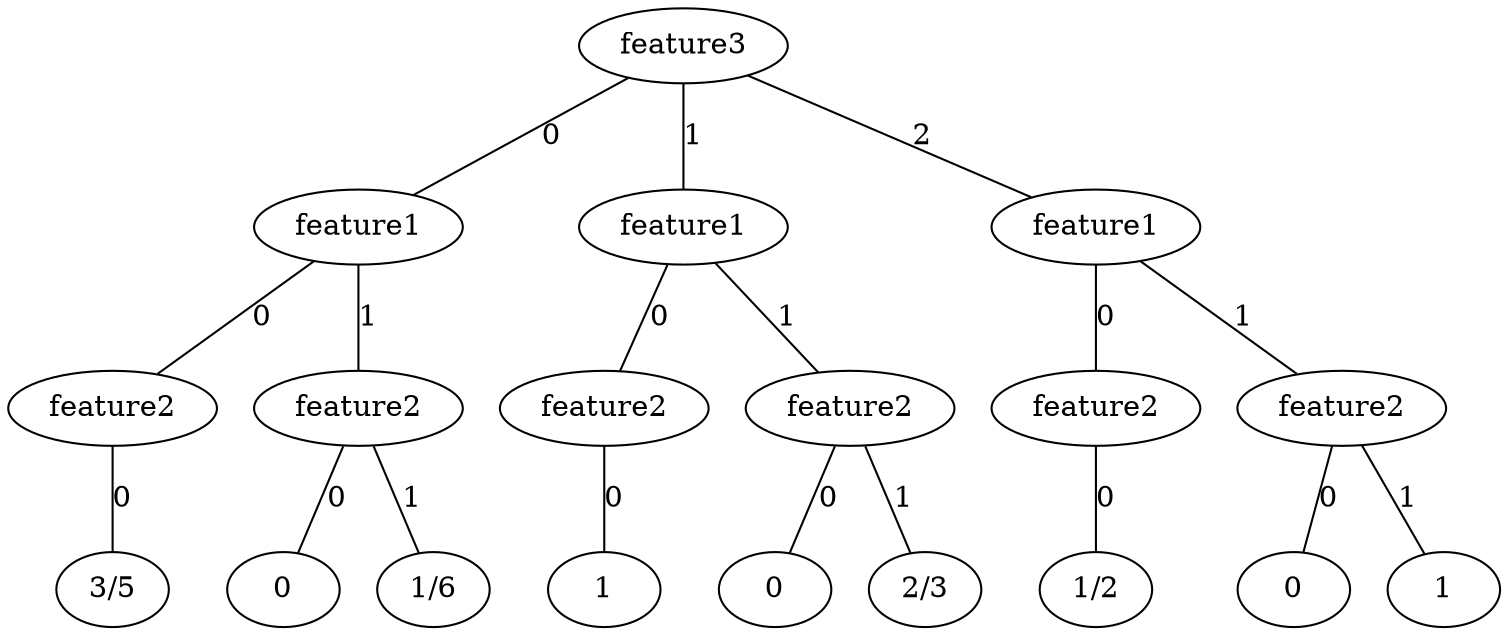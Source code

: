 graph "decision-tree" {
	r[label="feature3"];

	r--rt0[label="0"];
		rt0[label="feature1"];

		rt0--rt0t0[label="0"];
			rt0t0[label="feature2"];

			rt0t0--rt0t0t0[label="0"];
				rt0t0t0[label="3/5"];

		rt0--rt0t1[label="1"];
			rt0t1[label="feature2"];

			rt0t1--rt0t1t0[label="0"];
				rt0t1t0[label="0"];

			rt0t1--rt0t1t1[label="1"];
				rt0t1t1[label="1/6"];

	r--rt1[label="1"];
		rt1[label="feature1"];

		rt1--rt1t0[label="0"];
			rt1t0[label="feature2"];

			rt1t0--rt1t0t0[label="0"];
				rt1t0t0[label="1"];

		rt1--rt1t1[label="1"];
			rt1t1[label="feature2"];

			rt1t1--rt1t1t0[label="0"];
				rt1t1t0[label="0"];

			rt1t1--rt1t1t1[label="1"];
				rt1t1t1[label="2/3"];

	r--rt2[label="2"];
		rt2[label="feature1"];

		rt2--rt2t0[label="0"];
			rt2t0[label="feature2"];

			rt2t0--rt2t0t0[label="0"];
				rt2t0t0[label="1/2"];

		rt2--rt2t1[label="1"];
			rt2t1[label="feature2"];

			rt2t1--rt2t1t0[label="0"];
				rt2t1t0[label="0"];

			rt2t1--rt2t1t1[label="1"];
				rt2t1t1[label="1"];

}